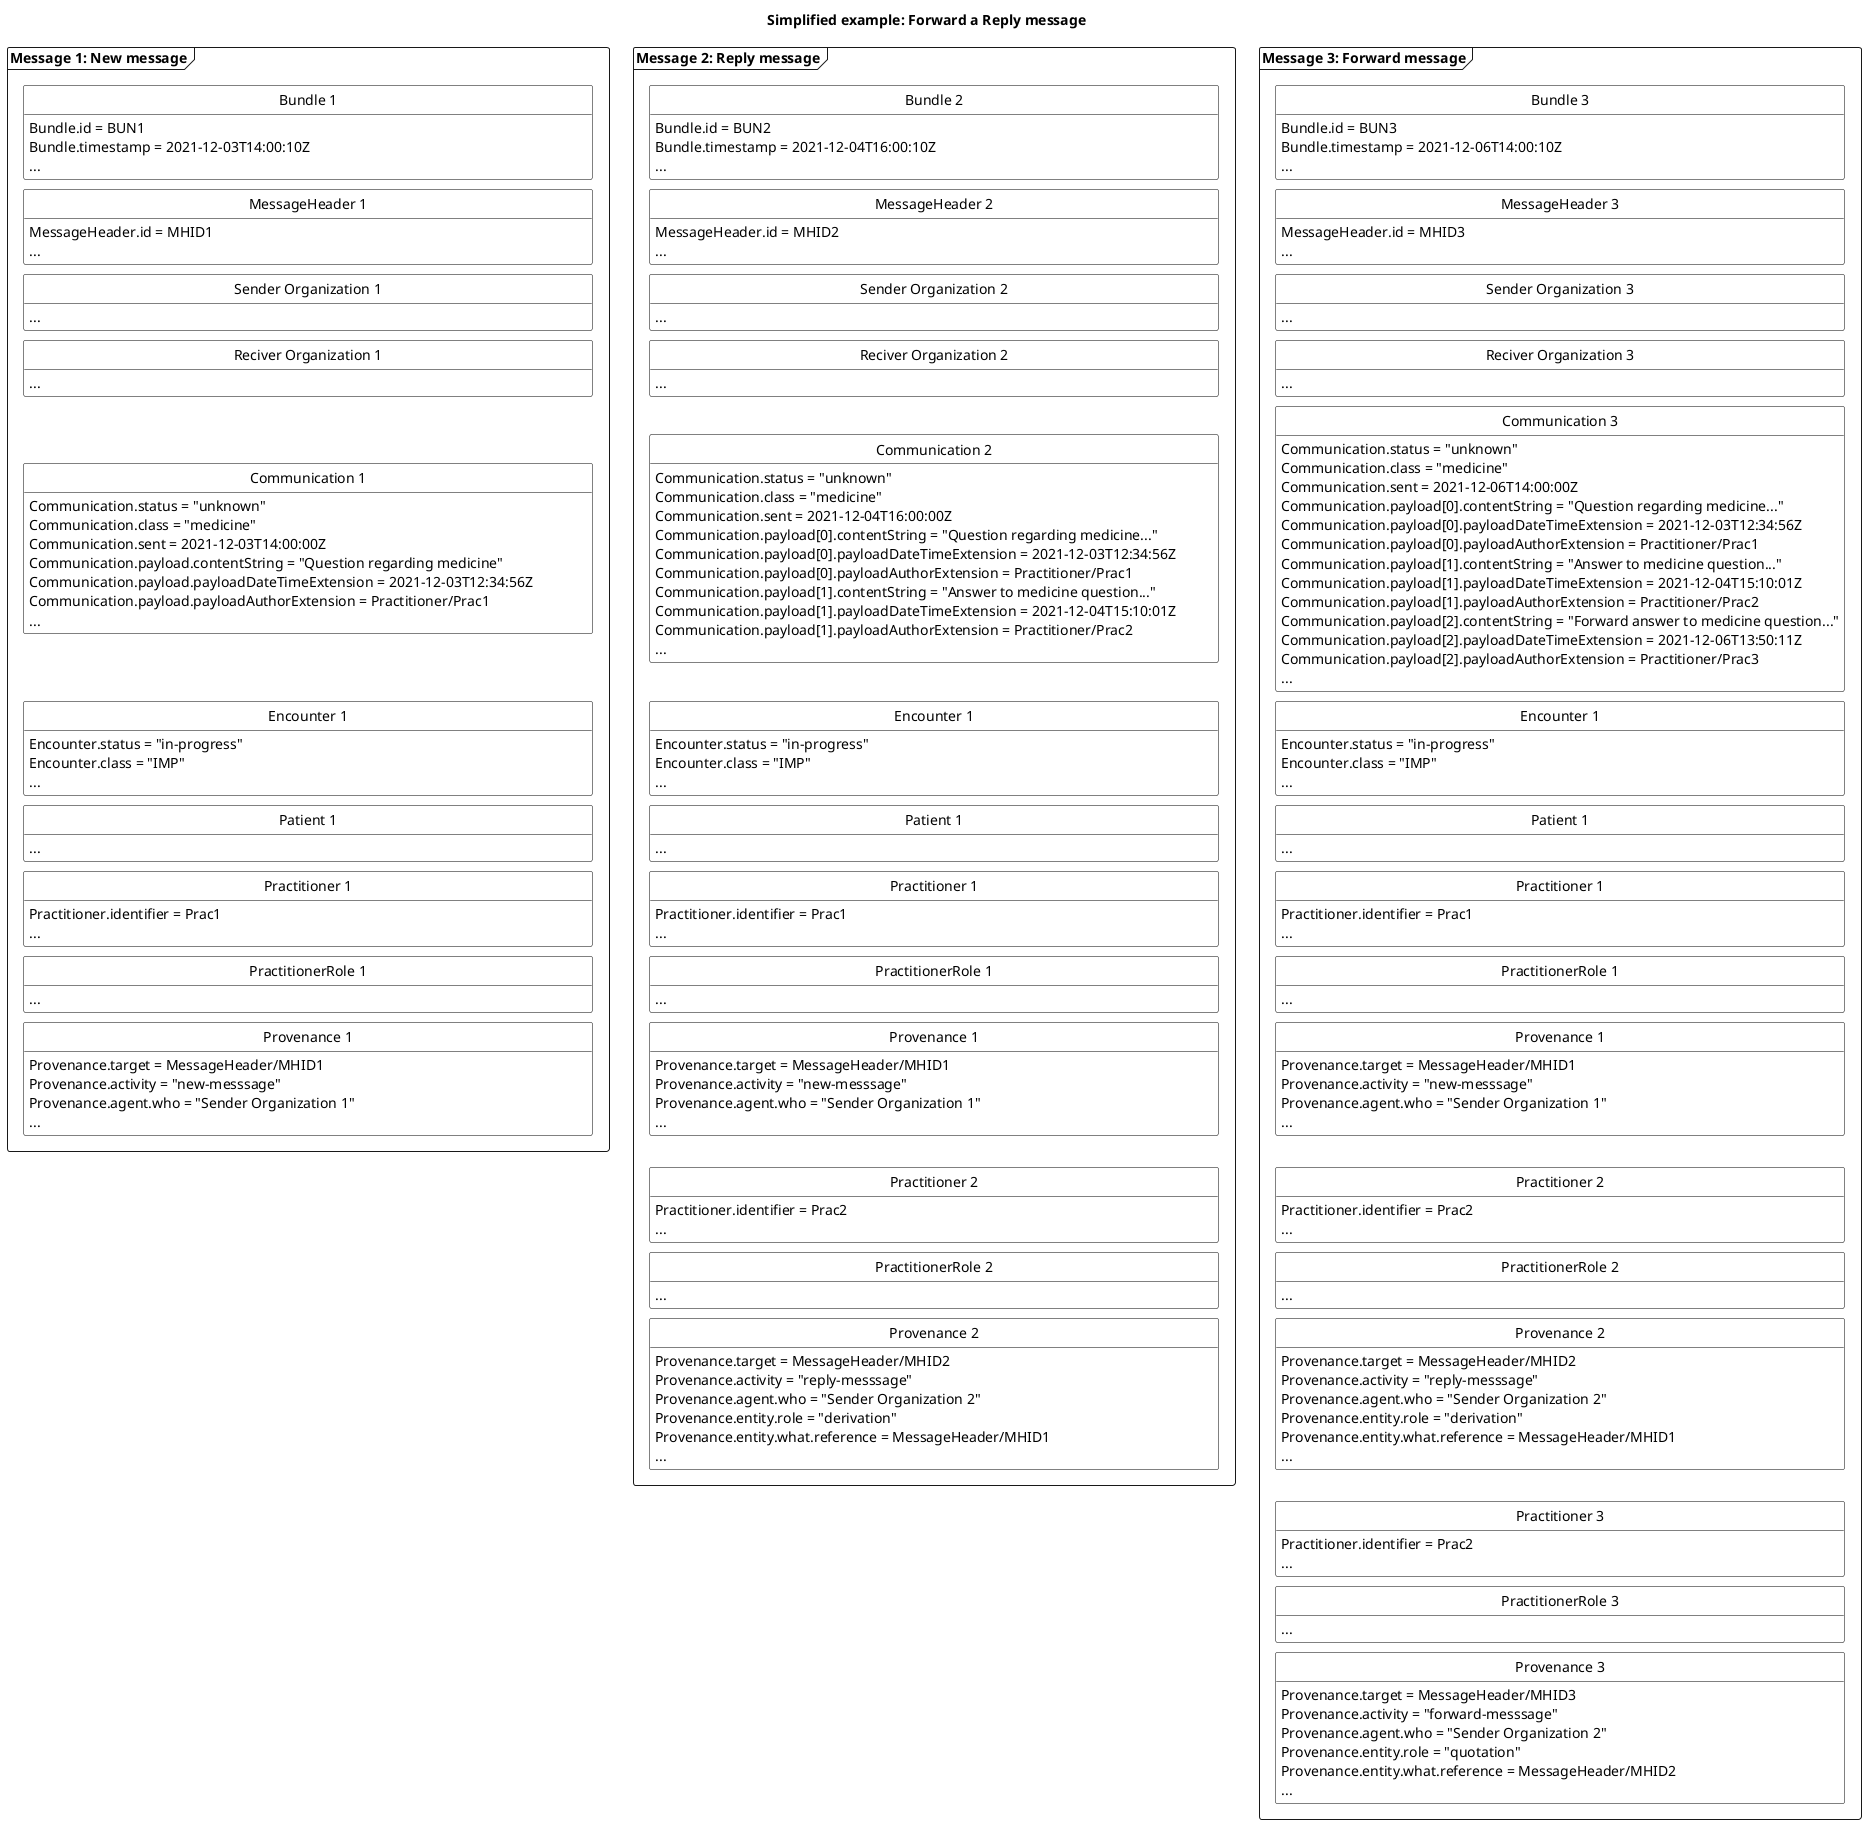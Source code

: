 @startuml CCForwardReplyMessage

'layout
skinparam class {
    BackgroundColor White
    BorderColor Black
    ArrowColor Black
  }
hide circle
hide empty members
skinparam SameClassWidth true
skinparam Ranksep 10


'title
title Simplified example: Forward a Reply message

'Message 1: New message
package "Message 1: New message" as new <<Frame>>{
    class "Bundle 1" as newB {
        Bundle.id = BUN1
        Bundle.timestamp = 2021-12-03T14:00:10Z
        ...
    }
    class "MessageHeader 1" as newMH{
        MessageHeader.id = MHID1
        ...
    }
    class "Sender Organization 1" as newSOrg{
        ...
    }
    class "Reciver Organization 1" as newROrg{
        ...
    }
    class "Communication 1" as newCom{
        Communication.status = "unknown"
        Communication.class = "medicine"
        Communication.sent = 2021-12-03T14:00:00Z
        Communication.payload.contentString = "Question regarding medicine"
        Communication.payload.payloadDateTimeExtension = 2021-12-03T12:34:56Z
        Communication.payload.payloadAuthorExtension = Practitioner/Prac1
        ...
    }
    class "Encounter 1" as newENC{
        Encounter.status = "in-progress"
        Encounter.class = "IMP"
        ...
    }
    class "Patient 1" as newPT{
        ...
    }
    class "Practitioner 1" as newPrac{
        Practitioner.identifier = Prac1
        ...
    }
    class "PractitionerRole 1" as newPracR{
        ...
    }
    class "Provenance 1" as newPRO{
        Provenance.target = MessageHeader/MHID1
        Provenance.activity = "new-messsage"
        Provenance.agent.who = "Sender Organization 1"
        ...
    }

newB -[hidden]- newMH
newMH -[hidden]- newSOrg
newSOrg-[hidden]-newROrg
newROrg-[hidden]-newCom
newCom -[hidden]- newENC
newENC-[hidden]-newPT
newPT-[hidden]-newPrac
newPrac-[hidden]-newPracR
newPracR-[hidden]-newPRO



}

'Message 2: reply inpatient
package "Message 2: Reply message" as reply <<Frame>>{
    class "Bundle 2" as replyB {
        Bundle.id = BUN2
        Bundle.timestamp = 2021-12-04T16:00:10Z
        ...
    }
    class "MessageHeader 2" as replyMH{
        MessageHeader.id = MHID2
        ...
    }
    class "Sender Organization 2" as replySOrg{
        ...
    }
    class "Reciver Organization 2" as replyROrg{
        ...
    }
    class "Communication 2" as newreplyCom{
        Communication.status = "unknown"
        Communication.class = "medicine"
        Communication.sent = 2021-12-04T16:00:00Z
        Communication.payload[0].contentString = "Question regarding medicine..."
        Communication.payload[0].payloadDateTimeExtension = 2021-12-03T12:34:56Z
        Communication.payload[0].payloadAuthorExtension = Practitioner/Prac1
        Communication.payload[1].contentString = "Answer to medicine question..."
        Communication.payload[1].payloadDateTimeExtension = 2021-12-04T15:10:01Z
        Communication.payload[1].payloadAuthorExtension = Practitioner/Prac2
        ...
    }
    class "Encounter 1" as newreplyENC{
        Encounter.status = "in-progress"
        Encounter.class = "IMP"
        ...
    }
    class "Patient 1" as newreplyPT{
        ...
    }
    class "Practitioner 1" as newreplyPrac{
        Practitioner.identifier = Prac1
        ...
    }
    class "PractitionerRole 1" as newreplyPracR{
        ...
    }
    class "Provenance 1" as newreplyPRO{
        Provenance.target = MessageHeader/MHID1
        Provenance.activity = "new-messsage"
        Provenance.agent.who = "Sender Organization 1"
        ...
    }
    class "Practitioner 2" as replyPrac{
        Practitioner.identifier = Prac2
        ...
    }
    class "PractitionerRole 2" as replyPracR{
        ...
    }    
    class "Provenance 2" as replyPRO{
        Provenance.target = MessageHeader/MHID2
        Provenance.activity = "reply-messsage"
        Provenance.agent.who = "Sender Organization 2"
        Provenance.entity.role = "derivation"
        Provenance.entity.what.reference = MessageHeader/MHID1
        ...
    }

replyB -[hidden]- replyMH
replyMH -[hidden]- replySOrg
replySOrg-[hidden]-replyROrg
replyROrg-[hidden]-newreplyCom
newreplyCom -[hidden]- newreplyENC
newreplyENC-[hidden]-newreplyPT
newreplyPT-[hidden]-newreplyPrac
newreplyPrac-[hidden]-newreplyPracR
newreplyPracR-[hidden]-newreplyPRO
newreplyPRO-[hidden]-replyPrac
replyPrac-[hidden]-replyPracR
replyPracR-[hidden]-replyPRO



}

'Message 3: forward inpatient
package "Message 3: Forward message" as forward <<Frame>>{
    class "Bundle 3" as forwardB {
        Bundle.id = BUN3
        Bundle.timestamp = 2021-12-06T14:00:10Z
        ...
    }
    class "MessageHeader 3" as forwardMH{
        MessageHeader.id = MHID3
        ...
    }
    class "Sender Organization 3" as forwardSOrg{
        ...
    }
    class "Reciver Organization 3" as forwardROrg{
        ...
    }
    class "Communication 3" as newforwardCom{
        Communication.status = "unknown"
        Communication.class = "medicine"
        Communication.sent = 2021-12-06T14:00:00Z
        Communication.payload[0].contentString = "Question regarding medicine..."
        Communication.payload[0].payloadDateTimeExtension = 2021-12-03T12:34:56Z
        Communication.payload[0].payloadAuthorExtension = Practitioner/Prac1
        Communication.payload[1].contentString = "Answer to medicine question..."
        Communication.payload[1].payloadDateTimeExtension = 2021-12-04T15:10:01Z
        Communication.payload[1].payloadAuthorExtension = Practitioner/Prac2
        Communication.payload[2].contentString = "Forward answer to medicine question..."
        Communication.payload[2].payloadDateTimeExtension = 2021-12-06T13:50:11Z
        Communication.payload[2].payloadAuthorExtension = Practitioner/Prac3
        ...
    }
    class "Encounter 1" as newforwardENC{
        Encounter.status = "in-progress"
        Encounter.class = "IMP"
        ...
    }
    class "Patient 1" as newforwardPT{
        ...
    }
    class "Practitioner 1" as newforwardPrac{
        Practitioner.identifier = Prac1
        ...
    }
    class "PractitionerRole 1" as newforwardPracR{
        ...
    }
    class "Provenance 1" as newforwardPRO{
        Provenance.target = MessageHeader/MHID1
        Provenance.activity = "new-messsage"
        Provenance.agent.who = "Sender Organization 1"
        ...
    }
    class "Practitioner 2" as replyforwardPrac{
        Practitioner.identifier = Prac2
        ...
    }
    class "PractitionerRole 2" as replyforwardPracR{
        ...
    }    
    class "Provenance 2" as replyforwardPRO{
        Provenance.target = MessageHeader/MHID2
        Provenance.activity = "reply-messsage"
        Provenance.agent.who = "Sender Organization 2"
        Provenance.entity.role = "derivation"
        Provenance.entity.what.reference = MessageHeader/MHID1
        ...
    }
    class "Practitioner 3" as forwardPrac{
        Practitioner.identifier = Prac2
        ...
    }
    class "PractitionerRole 3" as forwardPracR{
        ...
    }    
    class "Provenance 3" as forwardPRO{
        Provenance.target = MessageHeader/MHID3
        Provenance.activity = "forward-messsage"
        Provenance.agent.who = "Sender Organization 2"
        Provenance.entity.role = "quotation"
        Provenance.entity.what.reference = MessageHeader/MHID2
        ...
    }

forwardB -[hidden]- forwardMH
forwardMH -[hidden]- forwardSOrg
forwardSOrg-[hidden]-forwardROrg
forwardROrg-[hidden]-newforwardCom
newforwardCom -[hidden]- newforwardENC
newforwardENC-[hidden]-newforwardPT
newforwardPT-[hidden]-newforwardPrac
newforwardPrac-[hidden]-newforwardPracR
newforwardPracR-[hidden]-newforwardPRO
newforwardPRO-[hidden]-replyforwardPrac
replyforwardPrac-[hidden]-replyforwardPracR
replyforwardPracR-[hidden]-replyforwardPRO
replyforwardPRO-[hidden]-forwardPrac
forwardPrac-[hidden]-forwardPracR
forwardPracR-[hidden]-forwardPRO



}

' pile mellem de to beskeder
' admit --> finished


@enduml







